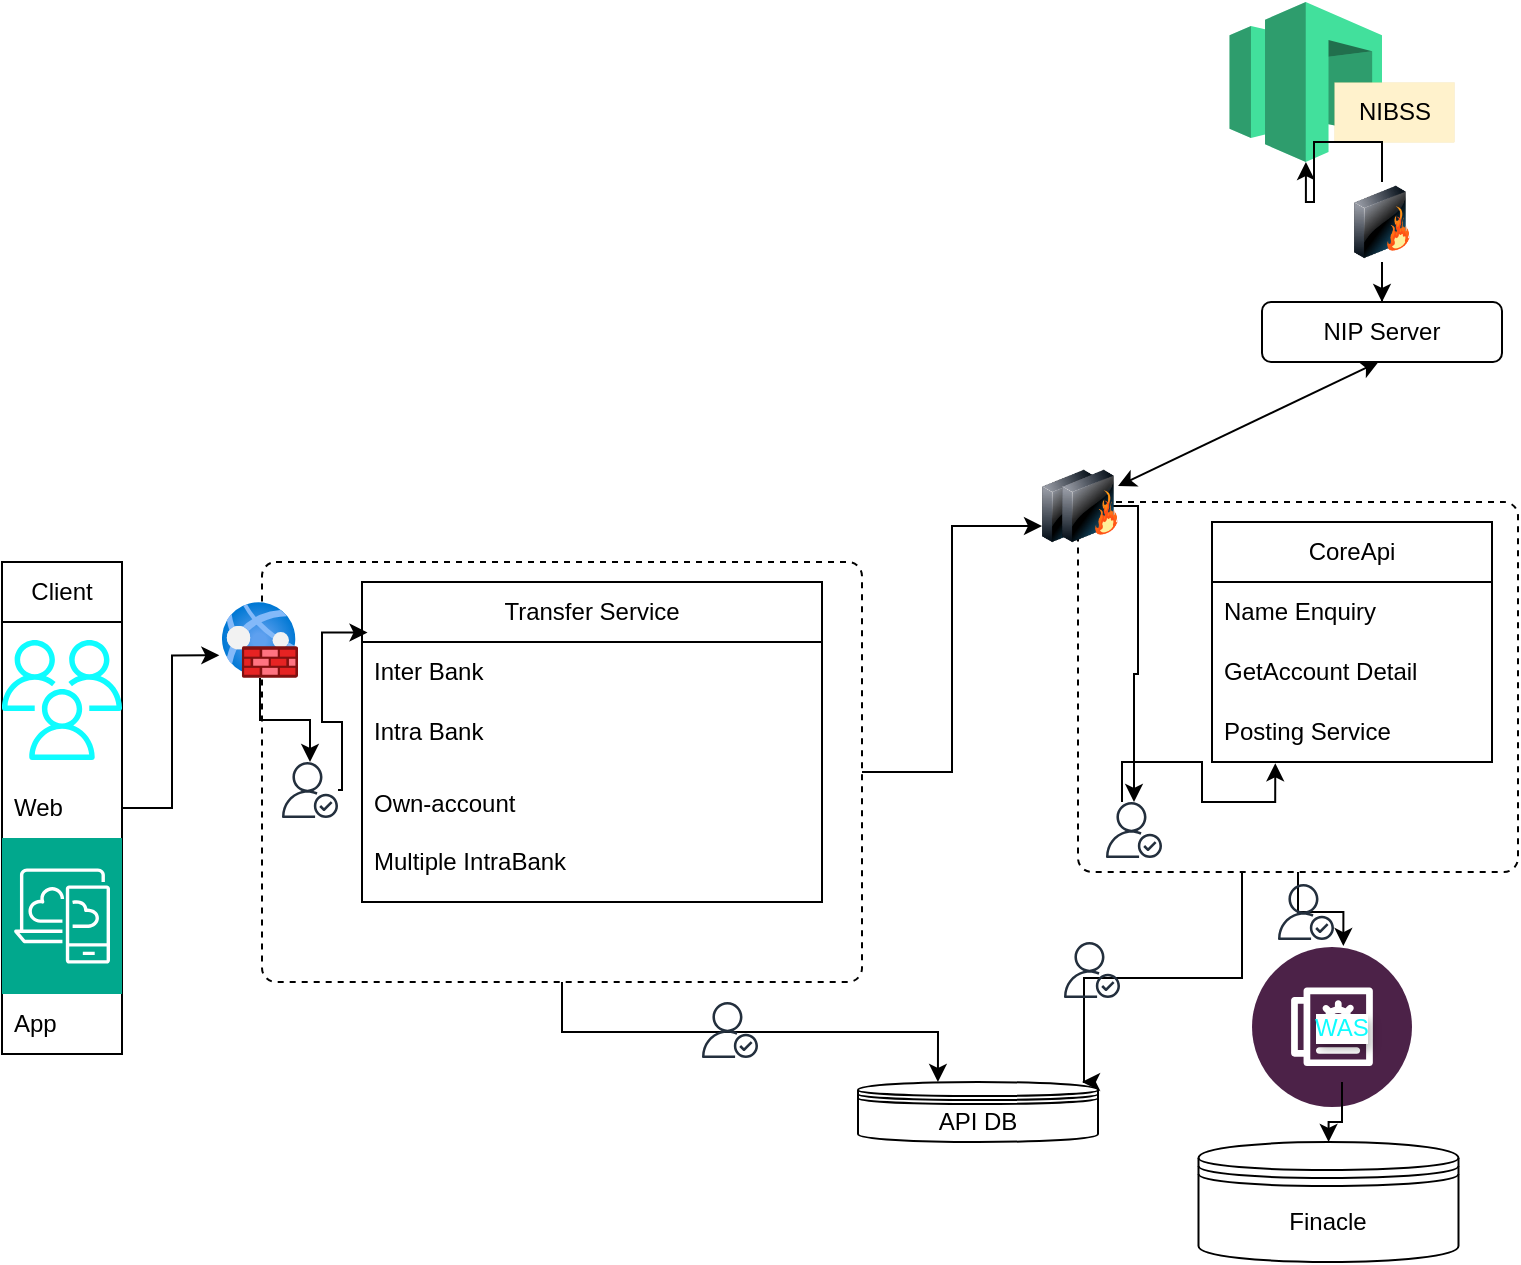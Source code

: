 <mxfile version="26.0.4">
  <diagram name="Page-1" id="v89vznWi7ynycqbCiQ4I">
    <mxGraphModel dx="1310" dy="1872" grid="1" gridSize="10" guides="1" tooltips="1" connect="1" arrows="1" fold="1" page="1" pageScale="1" pageWidth="850" pageHeight="1100" math="0" shadow="0">
      <root>
        <mxCell id="0" />
        <mxCell id="1" parent="0" />
        <mxCell id="vz7sDMYr3-wSJYyCro20-41" style="edgeStyle=orthogonalEdgeStyle;rounded=0;orthogonalLoop=1;jettySize=auto;html=1;entryX=0;entryY=0.75;entryDx=0;entryDy=0;" edge="1" parent="1" source="vz7sDMYr3-wSJYyCro20-2" target="vz7sDMYr3-wSJYyCro20-24">
          <mxGeometry relative="1" as="geometry" />
        </mxCell>
        <mxCell id="vz7sDMYr3-wSJYyCro20-2" value="" style="rounded=1;whiteSpace=wrap;html=1;absoluteArcSize=1;arcSize=14;strokeWidth=1;dashed=1;" vertex="1" parent="1">
          <mxGeometry x="150" y="-400" width="300" height="210" as="geometry" />
        </mxCell>
        <mxCell id="vz7sDMYr3-wSJYyCro20-56" value="" style="edgeStyle=orthogonalEdgeStyle;rounded=0;orthogonalLoop=1;jettySize=auto;html=1;entryX=-0.006;entryY=0.429;entryDx=0;entryDy=0;entryPerimeter=0;" edge="1" parent="1" source="vz7sDMYr3-wSJYyCro20-3" target="vz7sDMYr3-wSJYyCro20-33">
          <mxGeometry relative="1" as="geometry" />
        </mxCell>
        <mxCell id="vz7sDMYr3-wSJYyCro20-59" style="edgeStyle=orthogonalEdgeStyle;rounded=0;orthogonalLoop=1;jettySize=auto;html=1;" edge="1" parent="1" source="vz7sDMYr3-wSJYyCro20-3">
          <mxGeometry relative="1" as="geometry">
            <mxPoint x="560" y="-140" as="targetPoint" />
            <Array as="points">
              <mxPoint x="640" y="-192" />
              <mxPoint x="561" y="-192" />
            </Array>
          </mxGeometry>
        </mxCell>
        <mxCell id="vz7sDMYr3-wSJYyCro20-3" value="" style="rounded=1;whiteSpace=wrap;html=1;absoluteArcSize=1;arcSize=14;strokeWidth=1;dashed=1;" vertex="1" parent="1">
          <mxGeometry x="558" y="-430" width="220" height="185" as="geometry" />
        </mxCell>
        <mxCell id="vz7sDMYr3-wSJYyCro20-4" value="Transfer Service" style="swimlane;fontStyle=0;childLayout=stackLayout;horizontal=1;startSize=30;horizontalStack=0;resizeParent=1;resizeParentMax=0;resizeLast=0;collapsible=1;marginBottom=0;whiteSpace=wrap;html=1;" vertex="1" parent="1">
          <mxGeometry x="200" y="-390" width="230" height="160" as="geometry">
            <mxRectangle x="90" y="-220" width="130" height="30" as="alternateBounds" />
          </mxGeometry>
        </mxCell>
        <mxCell id="vz7sDMYr3-wSJYyCro20-5" value="Inter Bank" style="text;strokeColor=none;fillColor=none;align=left;verticalAlign=middle;spacingLeft=4;spacingRight=4;overflow=hidden;points=[[0,0.5],[1,0.5]];portConstraint=eastwest;rotatable=0;whiteSpace=wrap;html=1;" vertex="1" parent="vz7sDMYr3-wSJYyCro20-4">
          <mxGeometry y="30" width="230" height="30" as="geometry" />
        </mxCell>
        <mxCell id="vz7sDMYr3-wSJYyCro20-6" value="Intra Bank" style="text;strokeColor=none;fillColor=none;align=left;verticalAlign=middle;spacingLeft=4;spacingRight=4;overflow=hidden;points=[[0,0.5],[1,0.5]];portConstraint=eastwest;rotatable=0;whiteSpace=wrap;html=1;" vertex="1" parent="vz7sDMYr3-wSJYyCro20-4">
          <mxGeometry y="60" width="230" height="30" as="geometry" />
        </mxCell>
        <mxCell id="vz7sDMYr3-wSJYyCro20-7" value="Own-account&lt;span style=&quot;white-space: pre;&quot;&gt;&#x9;&lt;/span&gt;&lt;div&gt;&lt;br&gt;&lt;/div&gt;&lt;div&gt;Multiple IntraBank&lt;span style=&quot;white-space: pre;&quot;&gt;&#x9;&lt;/span&gt;&lt;span style=&quot;white-space: pre;&quot;&gt;&#x9;&lt;/span&gt;&lt;span style=&quot;white-space: pre;&quot;&gt;&#x9;&lt;/span&gt;&lt;span style=&quot;white-space: pre;&quot;&gt;&#x9;&lt;/span&gt;&lt;span style=&quot;white-space: pre;&quot;&gt;&#x9;&lt;/span&gt;&lt;/div&gt;" style="text;strokeColor=none;fillColor=none;align=left;verticalAlign=middle;spacingLeft=4;spacingRight=4;overflow=hidden;points=[[0,0.5],[1,0.5]];portConstraint=eastwest;rotatable=0;whiteSpace=wrap;html=1;" vertex="1" parent="vz7sDMYr3-wSJYyCro20-4">
          <mxGeometry y="90" width="230" height="70" as="geometry" />
        </mxCell>
        <mxCell id="vz7sDMYr3-wSJYyCro20-8" value="CoreApi" style="swimlane;fontStyle=0;childLayout=stackLayout;horizontal=1;startSize=30;horizontalStack=0;resizeParent=1;resizeParentMax=0;resizeLast=0;collapsible=1;marginBottom=0;whiteSpace=wrap;html=1;" vertex="1" parent="1">
          <mxGeometry x="625" y="-420" width="140" height="120" as="geometry" />
        </mxCell>
        <mxCell id="vz7sDMYr3-wSJYyCro20-9" value="Name Enquiry" style="text;strokeColor=none;fillColor=none;align=left;verticalAlign=middle;spacingLeft=4;spacingRight=4;overflow=hidden;points=[[0,0.5],[1,0.5]];portConstraint=eastwest;rotatable=0;whiteSpace=wrap;html=1;" vertex="1" parent="vz7sDMYr3-wSJYyCro20-8">
          <mxGeometry y="30" width="140" height="30" as="geometry" />
        </mxCell>
        <mxCell id="vz7sDMYr3-wSJYyCro20-10" value="GetAccount Detail" style="text;strokeColor=none;fillColor=none;align=left;verticalAlign=middle;spacingLeft=4;spacingRight=4;overflow=hidden;points=[[0,0.5],[1,0.5]];portConstraint=eastwest;rotatable=0;whiteSpace=wrap;html=1;" vertex="1" parent="vz7sDMYr3-wSJYyCro20-8">
          <mxGeometry y="60" width="140" height="30" as="geometry" />
        </mxCell>
        <mxCell id="vz7sDMYr3-wSJYyCro20-11" value="Posting Service" style="text;strokeColor=none;fillColor=none;align=left;verticalAlign=middle;spacingLeft=4;spacingRight=4;overflow=hidden;points=[[0,0.5],[1,0.5]];portConstraint=eastwest;rotatable=0;whiteSpace=wrap;html=1;" vertex="1" parent="vz7sDMYr3-wSJYyCro20-8">
          <mxGeometry y="90" width="140" height="30" as="geometry" />
        </mxCell>
        <mxCell id="vz7sDMYr3-wSJYyCro20-14" value="Client" style="swimlane;fontStyle=0;childLayout=stackLayout;horizontal=1;startSize=30;horizontalStack=0;resizeParent=1;resizeParentMax=0;resizeLast=0;collapsible=1;marginBottom=0;whiteSpace=wrap;html=1;" vertex="1" parent="1">
          <mxGeometry x="20" y="-400" width="60" height="246" as="geometry" />
        </mxCell>
        <mxCell id="vz7sDMYr3-wSJYyCro20-18" value="" style="sketch=0;outlineConnect=0;fontColor=#232F3E;gradientColor=none;fillColor=#0FFCFF;strokeColor=none;dashed=0;verticalLabelPosition=bottom;verticalAlign=top;align=center;html=1;fontSize=12;fontStyle=0;aspect=fixed;pointerEvents=1;shape=mxgraph.aws4.users;" vertex="1" parent="vz7sDMYr3-wSJYyCro20-14">
          <mxGeometry y="30" width="60" height="78" as="geometry" />
        </mxCell>
        <mxCell id="vz7sDMYr3-wSJYyCro20-15" value="Web" style="text;strokeColor=none;fillColor=none;align=left;verticalAlign=middle;spacingLeft=4;spacingRight=4;overflow=hidden;points=[[0,0.5],[1,0.5]];portConstraint=eastwest;rotatable=0;whiteSpace=wrap;html=1;" vertex="1" parent="vz7sDMYr3-wSJYyCro20-14">
          <mxGeometry y="108" width="60" height="30" as="geometry" />
        </mxCell>
        <mxCell id="vz7sDMYr3-wSJYyCro20-19" value="" style="sketch=0;points=[[0,0,0],[0.25,0,0],[0.5,0,0],[0.75,0,0],[1,0,0],[0,1,0],[0.25,1,0],[0.5,1,0],[0.75,1,0],[1,1,0],[0,0.25,0],[0,0.5,0],[0,0.75,0],[1,0.25,0],[1,0.5,0],[1,0.75,0]];outlineConnect=0;fontColor=#232F3E;fillColor=#01A88D;strokeColor=#ffffff;dashed=0;verticalLabelPosition=bottom;verticalAlign=top;align=center;html=1;fontSize=12;fontStyle=0;aspect=fixed;shape=mxgraph.aws4.resourceIcon;resIcon=mxgraph.aws4.desktop_and_app_streaming;" vertex="1" parent="vz7sDMYr3-wSJYyCro20-14">
          <mxGeometry y="138" width="60" height="78" as="geometry" />
        </mxCell>
        <mxCell id="vz7sDMYr3-wSJYyCro20-16" value="App" style="text;strokeColor=none;fillColor=none;align=left;verticalAlign=middle;spacingLeft=4;spacingRight=4;overflow=hidden;points=[[0,0.5],[1,0.5]];portConstraint=eastwest;rotatable=0;whiteSpace=wrap;html=1;" vertex="1" parent="vz7sDMYr3-wSJYyCro20-14">
          <mxGeometry y="216" width="60" height="30" as="geometry" />
        </mxCell>
        <mxCell id="vz7sDMYr3-wSJYyCro20-39" style="edgeStyle=orthogonalEdgeStyle;rounded=0;orthogonalLoop=1;jettySize=auto;html=1;" edge="1" parent="1" source="vz7sDMYr3-wSJYyCro20-21" target="vz7sDMYr3-wSJYyCro20-22">
          <mxGeometry relative="1" as="geometry" />
        </mxCell>
        <mxCell id="vz7sDMYr3-wSJYyCro20-21" value="" style="image;aspect=fixed;html=1;points=[];align=center;fontSize=12;image=img/lib/azure2/networking/Web_Application_Firewall_Policies_WAF.svg;" vertex="1" parent="1">
          <mxGeometry x="130" y="-380" width="38" height="38" as="geometry" />
        </mxCell>
        <mxCell id="vz7sDMYr3-wSJYyCro20-40" value="" style="edgeStyle=orthogonalEdgeStyle;rounded=0;orthogonalLoop=1;jettySize=auto;html=1;entryX=0.012;entryY=0.158;entryDx=0;entryDy=0;entryPerimeter=0;" edge="1" parent="1" source="vz7sDMYr3-wSJYyCro20-22" target="vz7sDMYr3-wSJYyCro20-4">
          <mxGeometry relative="1" as="geometry">
            <Array as="points">
              <mxPoint x="190" y="-286" />
              <mxPoint x="190" y="-320" />
              <mxPoint x="180" y="-320" />
              <mxPoint x="180" y="-365" />
            </Array>
          </mxGeometry>
        </mxCell>
        <mxCell id="vz7sDMYr3-wSJYyCro20-22" value="" style="sketch=0;outlineConnect=0;fillColor=#fff2cc;strokeColor=#d6b656;dashed=0;verticalLabelPosition=bottom;verticalAlign=top;align=center;html=1;fontSize=12;fontStyle=0;aspect=fixed;pointerEvents=1;shape=mxgraph.aws4.authenticated_user;" vertex="1" parent="1">
          <mxGeometry x="160" y="-300" width="28" height="28" as="geometry" />
        </mxCell>
        <mxCell id="vz7sDMYr3-wSJYyCro20-23" value="" style="sketch=0;outlineConnect=0;fillColor=#fff2cc;strokeColor=#d6b656;dashed=0;verticalLabelPosition=bottom;verticalAlign=top;align=center;html=1;fontSize=12;fontStyle=0;aspect=fixed;pointerEvents=1;shape=mxgraph.aws4.authenticated_user;" vertex="1" parent="1">
          <mxGeometry x="572" y="-280" width="28" height="28" as="geometry" />
        </mxCell>
        <mxCell id="vz7sDMYr3-wSJYyCro20-49" style="edgeStyle=orthogonalEdgeStyle;rounded=0;orthogonalLoop=1;jettySize=auto;html=1;" edge="1" parent="1" source="vz7sDMYr3-wSJYyCro20-24" target="vz7sDMYr3-wSJYyCro20-23">
          <mxGeometry relative="1" as="geometry" />
        </mxCell>
        <mxCell id="vz7sDMYr3-wSJYyCro20-24" value="" style="image;html=1;image=img/lib/clip_art/networking/Firewall_128x128.png" vertex="1" parent="1">
          <mxGeometry x="540" y="-448" width="28" height="40" as="geometry" />
        </mxCell>
        <mxCell id="vz7sDMYr3-wSJYyCro20-26" value="" style="outlineConnect=0;dashed=0;verticalLabelPosition=bottom;verticalAlign=top;align=center;html=1;shape=mxgraph.aws3.storage_gateway;fillColor=light-dark(#42e09c, #ef7568);gradientColor=none;" vertex="1" parent="1">
          <mxGeometry x="633.75" y="-680" width="76.25" height="80" as="geometry" />
        </mxCell>
        <mxCell id="vz7sDMYr3-wSJYyCro20-27" value="NIBSS" style="text;html=1;align=center;verticalAlign=middle;resizable=0;points=[];autosize=1;strokeColor=#d6b656;fillColor=#fff2cc;strokeWidth=0;" vertex="1" parent="1">
          <mxGeometry x="686" y="-640" width="60" height="30" as="geometry" />
        </mxCell>
        <mxCell id="vz7sDMYr3-wSJYyCro20-30" value="NIP Server" style="rounded=1;whiteSpace=wrap;html=1;" vertex="1" parent="1">
          <mxGeometry x="650" y="-530" width="120" height="30" as="geometry" />
        </mxCell>
        <mxCell id="vz7sDMYr3-wSJYyCro20-31" value="API DB" style="shape=datastore;whiteSpace=wrap;html=1;" vertex="1" parent="1">
          <mxGeometry x="448" y="-140" width="120" height="30" as="geometry" />
        </mxCell>
        <mxCell id="vz7sDMYr3-wSJYyCro20-32" value="Finacle" style="shape=datastore;whiteSpace=wrap;html=1;" vertex="1" parent="1">
          <mxGeometry x="618.25" y="-110" width="130" height="60" as="geometry" />
        </mxCell>
        <mxCell id="vz7sDMYr3-wSJYyCro20-33" value="" style="verticalLabelPosition=bottom;aspect=fixed;html=1;shape=mxgraph.salesforce.financial_services2;direction=south;" vertex="1" parent="1">
          <mxGeometry x="645" y="-207.5" width="80" height="80" as="geometry" />
        </mxCell>
        <mxCell id="vz7sDMYr3-wSJYyCro20-57" value="" style="edgeStyle=orthogonalEdgeStyle;rounded=0;orthogonalLoop=1;jettySize=auto;html=1;" edge="1" parent="1" source="vz7sDMYr3-wSJYyCro20-36" target="vz7sDMYr3-wSJYyCro20-32">
          <mxGeometry relative="1" as="geometry" />
        </mxCell>
        <mxCell id="vz7sDMYr3-wSJYyCro20-36" value="WAS" style="text;align=center;verticalAlign=middle;whiteSpace=wrap;rounded=0;fontColor=light-dark(#0FFCFF,#7E4100);textShadow=1;labelBackgroundColor=default;" vertex="1" parent="1">
          <mxGeometry x="650" y="-195" width="80" height="55" as="geometry" />
        </mxCell>
        <mxCell id="vz7sDMYr3-wSJYyCro20-37" style="edgeStyle=orthogonalEdgeStyle;rounded=0;orthogonalLoop=1;jettySize=auto;html=1;entryX=-0.035;entryY=0.702;entryDx=0;entryDy=0;entryPerimeter=0;" edge="1" parent="1" source="vz7sDMYr3-wSJYyCro20-14" target="vz7sDMYr3-wSJYyCro20-21">
          <mxGeometry relative="1" as="geometry" />
        </mxCell>
        <mxCell id="vz7sDMYr3-wSJYyCro20-47" style="edgeStyle=orthogonalEdgeStyle;rounded=0;orthogonalLoop=1;jettySize=auto;html=1;entryX=0.226;entryY=1.022;entryDx=0;entryDy=0;entryPerimeter=0;" edge="1" parent="1" source="vz7sDMYr3-wSJYyCro20-23" target="vz7sDMYr3-wSJYyCro20-11">
          <mxGeometry relative="1" as="geometry">
            <Array as="points">
              <mxPoint x="580" y="-300" />
              <mxPoint x="620" y="-300" />
              <mxPoint x="620" y="-280" />
              <mxPoint x="657" y="-280" />
            </Array>
          </mxGeometry>
        </mxCell>
        <mxCell id="vz7sDMYr3-wSJYyCro20-51" value="" style="endArrow=classic;startArrow=classic;html=1;rounded=0;exitX=1;exitY=0.25;exitDx=0;exitDy=0;" edge="1" parent="1" source="vz7sDMYr3-wSJYyCro20-66">
          <mxGeometry width="50" height="50" relative="1" as="geometry">
            <mxPoint x="708" y="-440" as="sourcePoint" />
            <mxPoint x="708.25" y="-500" as="targetPoint" />
          </mxGeometry>
        </mxCell>
        <mxCell id="vz7sDMYr3-wSJYyCro20-58" style="edgeStyle=orthogonalEdgeStyle;rounded=0;orthogonalLoop=1;jettySize=auto;html=1;entryX=0.333;entryY=0;entryDx=0;entryDy=0;entryPerimeter=0;" edge="1" parent="1" source="vz7sDMYr3-wSJYyCro20-2" target="vz7sDMYr3-wSJYyCro20-31">
          <mxGeometry relative="1" as="geometry" />
        </mxCell>
        <mxCell id="vz7sDMYr3-wSJYyCro20-60" value="" style="sketch=0;outlineConnect=0;fillColor=#fff2cc;strokeColor=#d6b656;dashed=0;verticalLabelPosition=bottom;verticalAlign=top;align=center;html=1;fontSize=12;fontStyle=0;aspect=fixed;pointerEvents=1;shape=mxgraph.aws4.authenticated_user;" vertex="1" parent="1">
          <mxGeometry x="370" y="-180" width="28" height="28" as="geometry" />
        </mxCell>
        <mxCell id="vz7sDMYr3-wSJYyCro20-61" value="" style="sketch=0;outlineConnect=0;fillColor=#fff2cc;strokeColor=#d6b656;dashed=0;verticalLabelPosition=bottom;verticalAlign=top;align=center;html=1;fontSize=12;fontStyle=0;aspect=fixed;pointerEvents=1;shape=mxgraph.aws4.authenticated_user;" vertex="1" parent="1">
          <mxGeometry x="551" y="-210" width="28" height="28" as="geometry" />
        </mxCell>
        <mxCell id="vz7sDMYr3-wSJYyCro20-65" value="" style="sketch=0;outlineConnect=0;fillColor=#fff2cc;strokeColor=#d6b656;dashed=0;verticalLabelPosition=bottom;verticalAlign=top;align=center;html=1;fontSize=12;fontStyle=0;aspect=fixed;pointerEvents=1;shape=mxgraph.aws4.authenticated_user;" vertex="1" parent="1">
          <mxGeometry x="658" y="-239" width="28" height="28" as="geometry" />
        </mxCell>
        <mxCell id="vz7sDMYr3-wSJYyCro20-66" value="" style="image;html=1;image=img/lib/clip_art/networking/Firewall_128x128.png" vertex="1" parent="1">
          <mxGeometry x="550" y="-448" width="28" height="40" as="geometry" />
        </mxCell>
        <mxCell id="vz7sDMYr3-wSJYyCro20-70" value="" style="edgeStyle=orthogonalEdgeStyle;rounded=0;orthogonalLoop=1;jettySize=auto;html=1;" edge="1" parent="1" source="vz7sDMYr3-wSJYyCro20-68" target="vz7sDMYr3-wSJYyCro20-30">
          <mxGeometry relative="1" as="geometry" />
        </mxCell>
        <mxCell id="vz7sDMYr3-wSJYyCro20-72" style="edgeStyle=orthogonalEdgeStyle;rounded=0;orthogonalLoop=1;jettySize=auto;html=1;" edge="1" parent="1" source="vz7sDMYr3-wSJYyCro20-68" target="vz7sDMYr3-wSJYyCro20-26">
          <mxGeometry relative="1" as="geometry" />
        </mxCell>
        <mxCell id="vz7sDMYr3-wSJYyCro20-68" value="" style="image;html=1;image=img/lib/clip_art/networking/Firewall_128x128.png" vertex="1" parent="1">
          <mxGeometry x="696" y="-590" width="28" height="40" as="geometry" />
        </mxCell>
      </root>
    </mxGraphModel>
  </diagram>
</mxfile>
